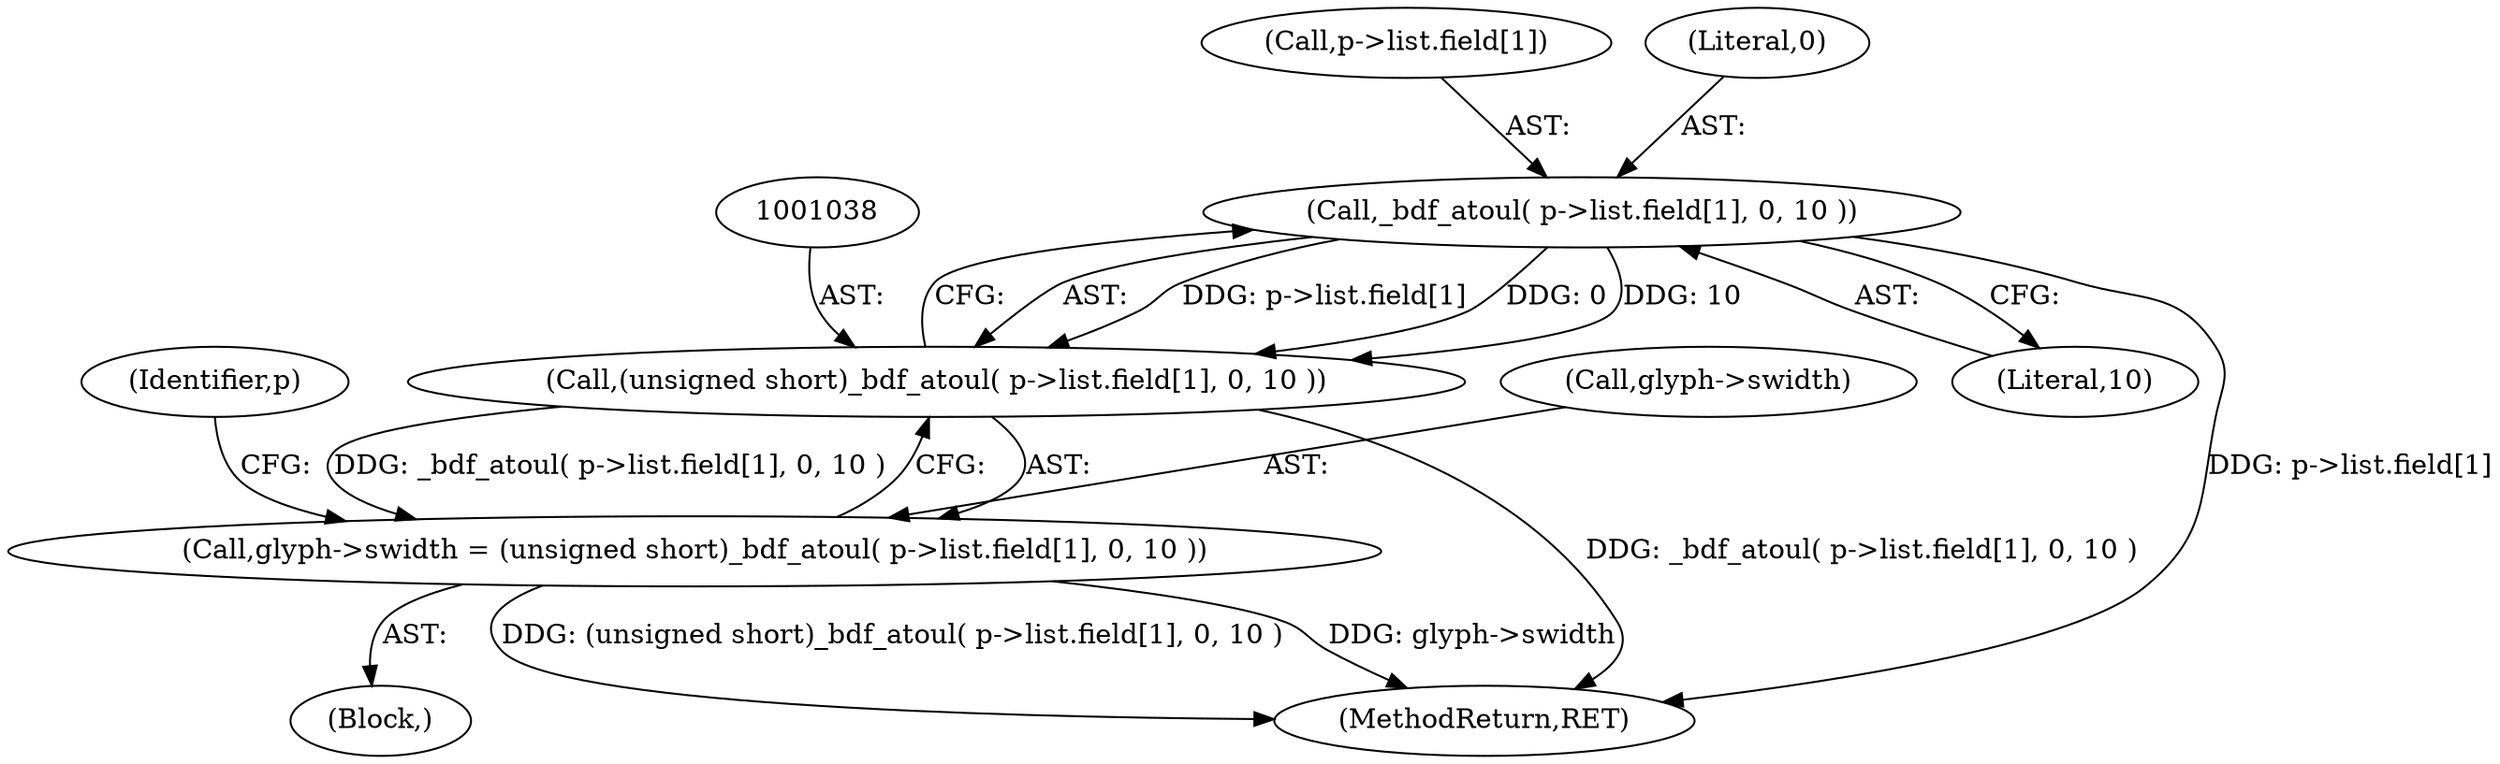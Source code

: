 digraph "0_savannah_07bdb6e289c7954e2a533039dc93c1c136099d2d@array" {
"1001039" [label="(Call,_bdf_atoul( p->list.field[1], 0, 10 ))"];
"1001037" [label="(Call,(unsigned short)_bdf_atoul( p->list.field[1], 0, 10 ))"];
"1001033" [label="(Call,glyph->swidth = (unsigned short)_bdf_atoul( p->list.field[1], 0, 10 ))"];
"1001039" [label="(Call,_bdf_atoul( p->list.field[1], 0, 10 ))"];
"1001040" [label="(Call,p->list.field[1])"];
"1001034" [label="(Call,glyph->swidth)"];
"1001037" [label="(Call,(unsigned short)_bdf_atoul( p->list.field[1], 0, 10 ))"];
"1001047" [label="(Literal,0)"];
"1001033" [label="(Call,glyph->swidth = (unsigned short)_bdf_atoul( p->list.field[1], 0, 10 ))"];
"1001048" [label="(Literal,10)"];
"1001051" [label="(Identifier,p)"];
"1001568" [label="(MethodReturn,RET)"];
"1001009" [label="(Block,)"];
"1001039" -> "1001037"  [label="AST: "];
"1001039" -> "1001048"  [label="CFG: "];
"1001040" -> "1001039"  [label="AST: "];
"1001047" -> "1001039"  [label="AST: "];
"1001048" -> "1001039"  [label="AST: "];
"1001037" -> "1001039"  [label="CFG: "];
"1001039" -> "1001568"  [label="DDG: p->list.field[1]"];
"1001039" -> "1001037"  [label="DDG: p->list.field[1]"];
"1001039" -> "1001037"  [label="DDG: 0"];
"1001039" -> "1001037"  [label="DDG: 10"];
"1001037" -> "1001033"  [label="AST: "];
"1001038" -> "1001037"  [label="AST: "];
"1001033" -> "1001037"  [label="CFG: "];
"1001037" -> "1001568"  [label="DDG: _bdf_atoul( p->list.field[1], 0, 10 )"];
"1001037" -> "1001033"  [label="DDG: _bdf_atoul( p->list.field[1], 0, 10 )"];
"1001033" -> "1001009"  [label="AST: "];
"1001034" -> "1001033"  [label="AST: "];
"1001051" -> "1001033"  [label="CFG: "];
"1001033" -> "1001568"  [label="DDG: (unsigned short)_bdf_atoul( p->list.field[1], 0, 10 )"];
"1001033" -> "1001568"  [label="DDG: glyph->swidth"];
}

